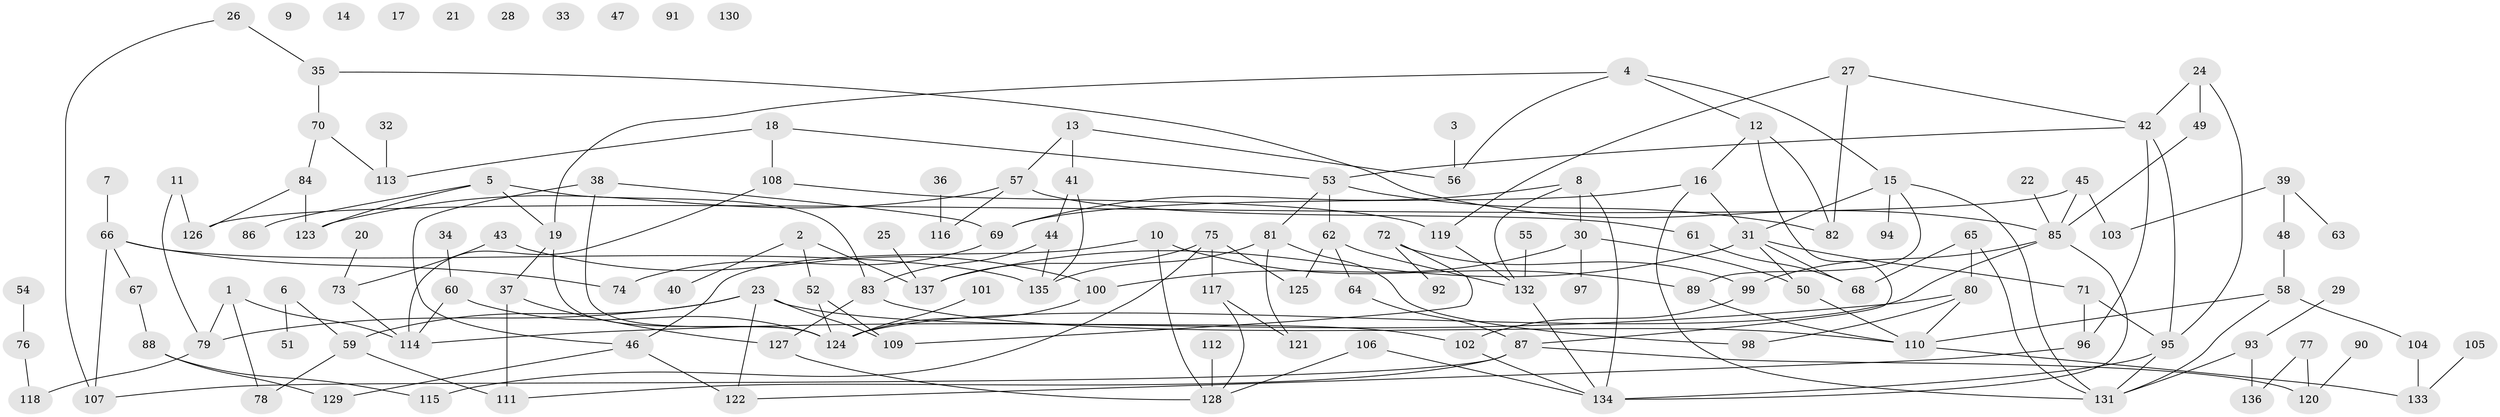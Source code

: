 // coarse degree distribution, {2: 0.21052631578947367, 0: 0.09473684210526316, 1: 0.14736842105263157, 7: 0.042105263157894736, 5: 0.10526315789473684, 3: 0.23157894736842105, 4: 0.1368421052631579, 8: 0.010526315789473684, 16: 0.010526315789473684, 6: 0.010526315789473684}
// Generated by graph-tools (version 1.1) at 2025/43/03/04/25 21:43:19]
// undirected, 137 vertices, 188 edges
graph export_dot {
graph [start="1"]
  node [color=gray90,style=filled];
  1;
  2;
  3;
  4;
  5;
  6;
  7;
  8;
  9;
  10;
  11;
  12;
  13;
  14;
  15;
  16;
  17;
  18;
  19;
  20;
  21;
  22;
  23;
  24;
  25;
  26;
  27;
  28;
  29;
  30;
  31;
  32;
  33;
  34;
  35;
  36;
  37;
  38;
  39;
  40;
  41;
  42;
  43;
  44;
  45;
  46;
  47;
  48;
  49;
  50;
  51;
  52;
  53;
  54;
  55;
  56;
  57;
  58;
  59;
  60;
  61;
  62;
  63;
  64;
  65;
  66;
  67;
  68;
  69;
  70;
  71;
  72;
  73;
  74;
  75;
  76;
  77;
  78;
  79;
  80;
  81;
  82;
  83;
  84;
  85;
  86;
  87;
  88;
  89;
  90;
  91;
  92;
  93;
  94;
  95;
  96;
  97;
  98;
  99;
  100;
  101;
  102;
  103;
  104;
  105;
  106;
  107;
  108;
  109;
  110;
  111;
  112;
  113;
  114;
  115;
  116;
  117;
  118;
  119;
  120;
  121;
  122;
  123;
  124;
  125;
  126;
  127;
  128;
  129;
  130;
  131;
  132;
  133;
  134;
  135;
  136;
  137;
  1 -- 78;
  1 -- 79;
  1 -- 114;
  2 -- 40;
  2 -- 52;
  2 -- 137;
  3 -- 56;
  4 -- 12;
  4 -- 15;
  4 -- 19;
  4 -- 56;
  5 -- 19;
  5 -- 83;
  5 -- 86;
  5 -- 123;
  6 -- 51;
  6 -- 59;
  7 -- 66;
  8 -- 30;
  8 -- 69;
  8 -- 132;
  8 -- 134;
  10 -- 46;
  10 -- 89;
  10 -- 128;
  11 -- 79;
  11 -- 126;
  12 -- 16;
  12 -- 82;
  12 -- 87;
  13 -- 41;
  13 -- 56;
  13 -- 57;
  15 -- 31;
  15 -- 89;
  15 -- 94;
  15 -- 131;
  16 -- 31;
  16 -- 69;
  16 -- 131;
  18 -- 53;
  18 -- 108;
  18 -- 113;
  19 -- 37;
  19 -- 124;
  20 -- 73;
  22 -- 85;
  23 -- 59;
  23 -- 79;
  23 -- 102;
  23 -- 109;
  23 -- 122;
  24 -- 42;
  24 -- 49;
  24 -- 95;
  25 -- 137;
  26 -- 35;
  26 -- 107;
  27 -- 42;
  27 -- 82;
  27 -- 119;
  29 -- 93;
  30 -- 50;
  30 -- 97;
  30 -- 100;
  31 -- 50;
  31 -- 68;
  31 -- 71;
  31 -- 137;
  32 -- 113;
  34 -- 60;
  35 -- 70;
  35 -- 85;
  36 -- 116;
  37 -- 111;
  37 -- 127;
  38 -- 46;
  38 -- 69;
  38 -- 124;
  39 -- 48;
  39 -- 63;
  39 -- 103;
  41 -- 44;
  41 -- 135;
  42 -- 53;
  42 -- 95;
  42 -- 96;
  43 -- 73;
  43 -- 100;
  44 -- 83;
  44 -- 135;
  45 -- 85;
  45 -- 103;
  45 -- 126;
  46 -- 122;
  46 -- 129;
  48 -- 58;
  49 -- 85;
  50 -- 110;
  52 -- 109;
  52 -- 124;
  53 -- 62;
  53 -- 81;
  53 -- 82;
  54 -- 76;
  55 -- 132;
  57 -- 61;
  57 -- 116;
  57 -- 123;
  58 -- 104;
  58 -- 110;
  58 -- 131;
  59 -- 78;
  59 -- 111;
  60 -- 114;
  60 -- 124;
  61 -- 68;
  62 -- 64;
  62 -- 125;
  62 -- 132;
  64 -- 87;
  65 -- 68;
  65 -- 80;
  65 -- 131;
  66 -- 67;
  66 -- 74;
  66 -- 107;
  66 -- 135;
  67 -- 88;
  69 -- 74;
  70 -- 84;
  70 -- 113;
  71 -- 95;
  71 -- 96;
  72 -- 92;
  72 -- 99;
  72 -- 109;
  73 -- 114;
  75 -- 115;
  75 -- 117;
  75 -- 125;
  75 -- 137;
  76 -- 118;
  77 -- 120;
  77 -- 136;
  79 -- 118;
  80 -- 98;
  80 -- 110;
  80 -- 114;
  81 -- 98;
  81 -- 121;
  81 -- 135;
  83 -- 110;
  83 -- 127;
  84 -- 123;
  84 -- 126;
  85 -- 99;
  85 -- 124;
  85 -- 134;
  87 -- 107;
  87 -- 111;
  87 -- 120;
  88 -- 115;
  88 -- 129;
  89 -- 110;
  90 -- 120;
  93 -- 131;
  93 -- 136;
  95 -- 131;
  95 -- 134;
  96 -- 122;
  99 -- 102;
  100 -- 124;
  101 -- 124;
  102 -- 134;
  104 -- 133;
  105 -- 133;
  106 -- 128;
  106 -- 134;
  108 -- 114;
  108 -- 119;
  110 -- 133;
  112 -- 128;
  117 -- 121;
  117 -- 128;
  119 -- 132;
  127 -- 128;
  132 -- 134;
}
